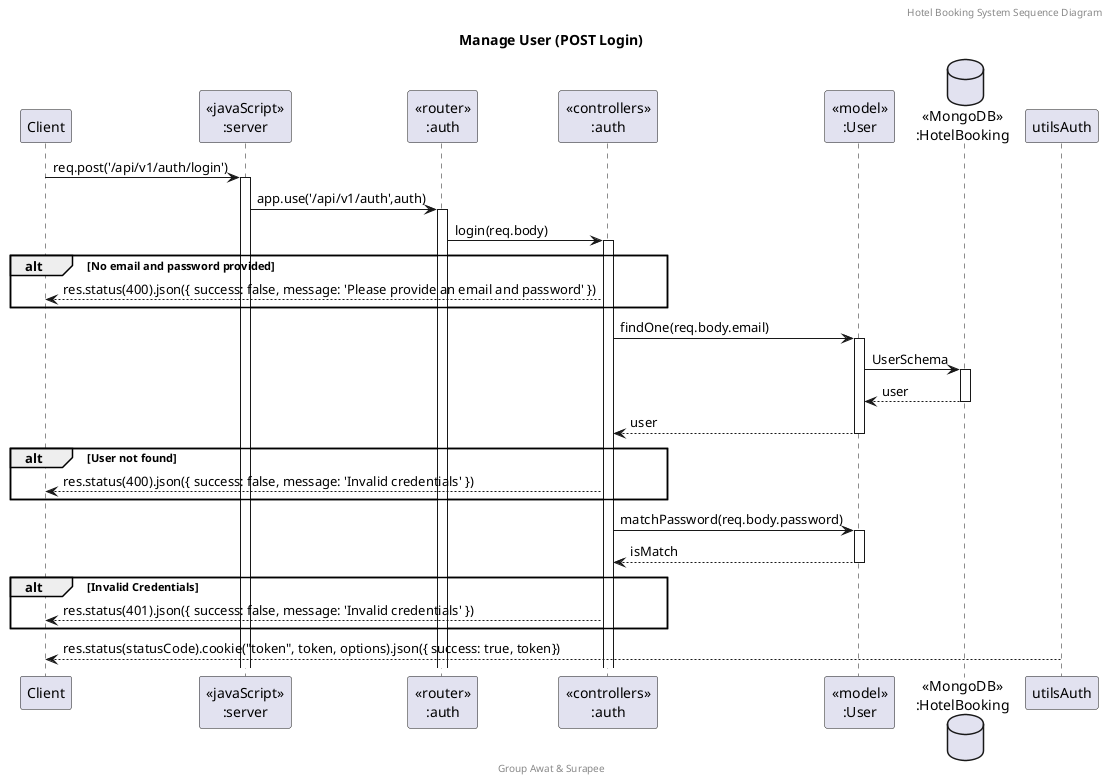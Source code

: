 @startuml Manage User (POST Login)

header Hotel Booking System Sequence Diagram
footer Group Awat & Surapee
title "Manage User (POST Login)"

participant "Client" as client
participant "<<javaScript>>\n:server" as server
participant "<<router>>\n:auth" as routerAuth
participant "<<controllers>>\n:auth" as controllersAuth
participant "<<model>>\n:User" as modelUser
database "<<MongoDB>>\n:HotelBooking" as UserDatabase

client->server ++:req.post('/api/v1/auth/login')
server->routerAuth ++:app.use('/api/v1/auth',auth)
routerAuth->controllersAuth ++:login(req.body)
alt No email and password provided
    controllersAuth-->client :res.status(400).json({ success: false, message: 'Please provide an email and password' })
end
controllersAuth->modelUser ++:findOne(req.body.email)
modelUser->UserDatabase ++:UserSchema
UserDatabase-->modelUser --:user
modelUser-->controllersAuth --:user
alt User not found
    controllersAuth-->client :res.status(400).json({ success: false, message: 'Invalid credentials' })
end
controllersAuth->modelUser ++:matchPassword(req.body.password)
modelUser-->controllersAuth --:isMatch
alt Invalid Credentials
    controllersAuth-->client :res.status(401).json({ success: false, message: 'Invalid credentials' })  
end
utilsAuth-->client --:res.status(statusCode).cookie("token", token, options).json({ success: true, token})


